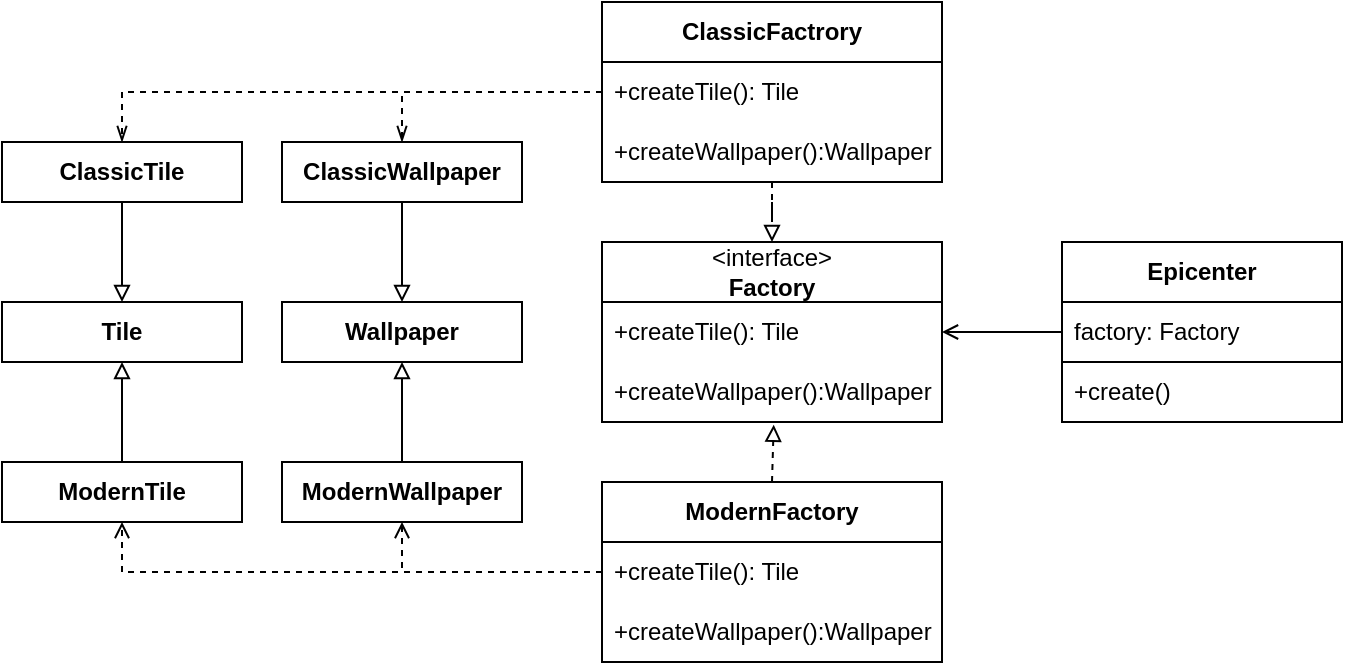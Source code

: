 <mxfile version="22.1.0" type="device">
  <diagram id="C5RBs43oDa-KdzZeNtuy" name="Page-1">
    <mxGraphModel dx="749" dy="482" grid="1" gridSize="10" guides="1" tooltips="1" connect="1" arrows="1" fold="1" page="1" pageScale="1" pageWidth="827" pageHeight="1169" math="0" shadow="0">
      <root>
        <mxCell id="WIyWlLk6GJQsqaUBKTNV-0" />
        <mxCell id="WIyWlLk6GJQsqaUBKTNV-1" parent="WIyWlLk6GJQsqaUBKTNV-0" />
        <mxCell id="Bs4-EYLNniS5a6IQ2-zE-0" value="&lt;b&gt;Wallpaper&lt;/b&gt;" style="rounded=0;whiteSpace=wrap;html=1;" vertex="1" parent="WIyWlLk6GJQsqaUBKTNV-1">
          <mxGeometry x="250" y="340" width="120" height="30" as="geometry" />
        </mxCell>
        <mxCell id="Bs4-EYLNniS5a6IQ2-zE-1" value="&lt;b&gt;Tile&lt;/b&gt;" style="rounded=0;whiteSpace=wrap;html=1;" vertex="1" parent="WIyWlLk6GJQsqaUBKTNV-1">
          <mxGeometry x="110" y="340" width="120" height="30" as="geometry" />
        </mxCell>
        <mxCell id="Bs4-EYLNniS5a6IQ2-zE-2" value="&amp;lt;interface&amp;gt;&lt;br&gt;&lt;b&gt;Factory&lt;/b&gt;" style="swimlane;fontStyle=0;childLayout=stackLayout;horizontal=1;startSize=30;horizontalStack=0;resizeParent=1;resizeParentMax=0;resizeLast=0;collapsible=1;marginBottom=0;whiteSpace=wrap;html=1;" vertex="1" parent="WIyWlLk6GJQsqaUBKTNV-1">
          <mxGeometry x="410" y="310" width="170" height="90" as="geometry" />
        </mxCell>
        <mxCell id="Bs4-EYLNniS5a6IQ2-zE-3" value="+createTile(): Tile" style="text;strokeColor=none;fillColor=none;align=left;verticalAlign=middle;spacingLeft=4;spacingRight=4;overflow=hidden;points=[[0,0.5],[1,0.5]];portConstraint=eastwest;rotatable=0;whiteSpace=wrap;html=1;" vertex="1" parent="Bs4-EYLNniS5a6IQ2-zE-2">
          <mxGeometry y="30" width="170" height="30" as="geometry" />
        </mxCell>
        <mxCell id="Bs4-EYLNniS5a6IQ2-zE-4" value="+createWallpaper():Wallpaper" style="text;strokeColor=none;fillColor=none;align=left;verticalAlign=middle;spacingLeft=4;spacingRight=4;overflow=hidden;points=[[0,0.5],[1,0.5]];portConstraint=eastwest;rotatable=0;whiteSpace=wrap;html=1;" vertex="1" parent="Bs4-EYLNniS5a6IQ2-zE-2">
          <mxGeometry y="60" width="170" height="30" as="geometry" />
        </mxCell>
        <mxCell id="Bs4-EYLNniS5a6IQ2-zE-31" style="edgeStyle=orthogonalEdgeStyle;rounded=0;orthogonalLoop=1;jettySize=auto;html=1;entryX=0.5;entryY=0;entryDx=0;entryDy=0;endArrow=block;endFill=0;dashed=1;" edge="1" parent="WIyWlLk6GJQsqaUBKTNV-1" source="Bs4-EYLNniS5a6IQ2-zE-11" target="Bs4-EYLNniS5a6IQ2-zE-2">
          <mxGeometry relative="1" as="geometry" />
        </mxCell>
        <mxCell id="Bs4-EYLNniS5a6IQ2-zE-11" value="&lt;b&gt;ClassicFactrory&lt;/b&gt;" style="swimlane;fontStyle=0;childLayout=stackLayout;horizontal=1;startSize=30;horizontalStack=0;resizeParent=1;resizeParentMax=0;resizeLast=0;collapsible=1;marginBottom=0;whiteSpace=wrap;html=1;" vertex="1" parent="WIyWlLk6GJQsqaUBKTNV-1">
          <mxGeometry x="410" y="190" width="170" height="90" as="geometry" />
        </mxCell>
        <mxCell id="Bs4-EYLNniS5a6IQ2-zE-12" value="+createTile(): Tile" style="text;strokeColor=none;fillColor=none;align=left;verticalAlign=middle;spacingLeft=4;spacingRight=4;overflow=hidden;points=[[0,0.5],[1,0.5]];portConstraint=eastwest;rotatable=0;whiteSpace=wrap;html=1;" vertex="1" parent="Bs4-EYLNniS5a6IQ2-zE-11">
          <mxGeometry y="30" width="170" height="30" as="geometry" />
        </mxCell>
        <mxCell id="Bs4-EYLNniS5a6IQ2-zE-13" value="+createWallpaper():Wallpaper" style="text;strokeColor=none;fillColor=none;align=left;verticalAlign=middle;spacingLeft=4;spacingRight=4;overflow=hidden;points=[[0,0.5],[1,0.5]];portConstraint=eastwest;rotatable=0;whiteSpace=wrap;html=1;" vertex="1" parent="Bs4-EYLNniS5a6IQ2-zE-11">
          <mxGeometry y="60" width="170" height="30" as="geometry" />
        </mxCell>
        <mxCell id="Bs4-EYLNniS5a6IQ2-zE-14" value="&lt;b&gt;ModernFactory&lt;/b&gt;" style="swimlane;fontStyle=0;childLayout=stackLayout;horizontal=1;startSize=30;horizontalStack=0;resizeParent=1;resizeParentMax=0;resizeLast=0;collapsible=1;marginBottom=0;whiteSpace=wrap;html=1;" vertex="1" parent="WIyWlLk6GJQsqaUBKTNV-1">
          <mxGeometry x="410" y="430" width="170" height="90" as="geometry" />
        </mxCell>
        <mxCell id="Bs4-EYLNniS5a6IQ2-zE-15" value="+createTile(): Tile" style="text;strokeColor=none;fillColor=none;align=left;verticalAlign=middle;spacingLeft=4;spacingRight=4;overflow=hidden;points=[[0,0.5],[1,0.5]];portConstraint=eastwest;rotatable=0;whiteSpace=wrap;html=1;" vertex="1" parent="Bs4-EYLNniS5a6IQ2-zE-14">
          <mxGeometry y="30" width="170" height="30" as="geometry" />
        </mxCell>
        <mxCell id="Bs4-EYLNniS5a6IQ2-zE-16" value="+createWallpaper():Wallpaper" style="text;strokeColor=none;fillColor=none;align=left;verticalAlign=middle;spacingLeft=4;spacingRight=4;overflow=hidden;points=[[0,0.5],[1,0.5]];portConstraint=eastwest;rotatable=0;whiteSpace=wrap;html=1;" vertex="1" parent="Bs4-EYLNniS5a6IQ2-zE-14">
          <mxGeometry y="60" width="170" height="30" as="geometry" />
        </mxCell>
        <mxCell id="Bs4-EYLNniS5a6IQ2-zE-25" style="edgeStyle=orthogonalEdgeStyle;rounded=0;orthogonalLoop=1;jettySize=auto;html=1;exitX=0.5;exitY=1;exitDx=0;exitDy=0;entryX=0.5;entryY=0;entryDx=0;entryDy=0;endArrow=block;endFill=0;" edge="1" parent="WIyWlLk6GJQsqaUBKTNV-1" source="Bs4-EYLNniS5a6IQ2-zE-18" target="Bs4-EYLNniS5a6IQ2-zE-0">
          <mxGeometry relative="1" as="geometry" />
        </mxCell>
        <mxCell id="Bs4-EYLNniS5a6IQ2-zE-18" value="&lt;b&gt;ClassicWallpaper&lt;/b&gt;" style="rounded=0;whiteSpace=wrap;html=1;" vertex="1" parent="WIyWlLk6GJQsqaUBKTNV-1">
          <mxGeometry x="250" y="260" width="120" height="30" as="geometry" />
        </mxCell>
        <mxCell id="Bs4-EYLNniS5a6IQ2-zE-26" style="edgeStyle=orthogonalEdgeStyle;rounded=0;orthogonalLoop=1;jettySize=auto;html=1;exitX=0.5;exitY=1;exitDx=0;exitDy=0;entryX=0.5;entryY=0;entryDx=0;entryDy=0;endArrow=block;endFill=0;" edge="1" parent="WIyWlLk6GJQsqaUBKTNV-1" source="Bs4-EYLNniS5a6IQ2-zE-19" target="Bs4-EYLNniS5a6IQ2-zE-1">
          <mxGeometry relative="1" as="geometry" />
        </mxCell>
        <mxCell id="Bs4-EYLNniS5a6IQ2-zE-19" value="&lt;b&gt;ClassicTile&lt;/b&gt;" style="rounded=0;whiteSpace=wrap;html=1;" vertex="1" parent="WIyWlLk6GJQsqaUBKTNV-1">
          <mxGeometry x="110" y="260" width="120" height="30" as="geometry" />
        </mxCell>
        <mxCell id="Bs4-EYLNniS5a6IQ2-zE-27" style="edgeStyle=orthogonalEdgeStyle;rounded=0;orthogonalLoop=1;jettySize=auto;html=1;exitX=0.5;exitY=0;exitDx=0;exitDy=0;entryX=0.5;entryY=1;entryDx=0;entryDy=0;endArrow=block;endFill=0;" edge="1" parent="WIyWlLk6GJQsqaUBKTNV-1" source="Bs4-EYLNniS5a6IQ2-zE-20" target="Bs4-EYLNniS5a6IQ2-zE-0">
          <mxGeometry relative="1" as="geometry" />
        </mxCell>
        <mxCell id="Bs4-EYLNniS5a6IQ2-zE-20" value="&lt;b&gt;ModernWallpaper&lt;/b&gt;" style="rounded=0;whiteSpace=wrap;html=1;" vertex="1" parent="WIyWlLk6GJQsqaUBKTNV-1">
          <mxGeometry x="250" y="420" width="120" height="30" as="geometry" />
        </mxCell>
        <mxCell id="Bs4-EYLNniS5a6IQ2-zE-28" style="edgeStyle=orthogonalEdgeStyle;rounded=0;orthogonalLoop=1;jettySize=auto;html=1;exitX=0.5;exitY=0;exitDx=0;exitDy=0;entryX=0.5;entryY=1;entryDx=0;entryDy=0;endArrow=block;endFill=0;" edge="1" parent="WIyWlLk6GJQsqaUBKTNV-1" source="Bs4-EYLNniS5a6IQ2-zE-21" target="Bs4-EYLNniS5a6IQ2-zE-1">
          <mxGeometry relative="1" as="geometry" />
        </mxCell>
        <mxCell id="Bs4-EYLNniS5a6IQ2-zE-21" value="&lt;b&gt;ModernTile&lt;/b&gt;" style="rounded=0;whiteSpace=wrap;html=1;" vertex="1" parent="WIyWlLk6GJQsqaUBKTNV-1">
          <mxGeometry x="110" y="420" width="120" height="30" as="geometry" />
        </mxCell>
        <mxCell id="Bs4-EYLNniS5a6IQ2-zE-22" style="edgeStyle=orthogonalEdgeStyle;rounded=0;orthogonalLoop=1;jettySize=auto;html=1;entryX=0.5;entryY=0;entryDx=0;entryDy=0;dashed=1;endArrow=openThin;endFill=0;" edge="1" parent="WIyWlLk6GJQsqaUBKTNV-1" source="Bs4-EYLNniS5a6IQ2-zE-12" target="Bs4-EYLNniS5a6IQ2-zE-18">
          <mxGeometry relative="1" as="geometry" />
        </mxCell>
        <mxCell id="Bs4-EYLNniS5a6IQ2-zE-24" style="edgeStyle=orthogonalEdgeStyle;rounded=0;orthogonalLoop=1;jettySize=auto;html=1;exitX=0;exitY=0.5;exitDx=0;exitDy=0;entryX=0.5;entryY=0;entryDx=0;entryDy=0;dashed=1;endArrow=openThin;endFill=0;" edge="1" parent="WIyWlLk6GJQsqaUBKTNV-1" source="Bs4-EYLNniS5a6IQ2-zE-12" target="Bs4-EYLNniS5a6IQ2-zE-19">
          <mxGeometry relative="1" as="geometry" />
        </mxCell>
        <mxCell id="Bs4-EYLNniS5a6IQ2-zE-29" style="edgeStyle=orthogonalEdgeStyle;rounded=0;orthogonalLoop=1;jettySize=auto;html=1;exitX=0;exitY=0.5;exitDx=0;exitDy=0;entryX=0.5;entryY=1;entryDx=0;entryDy=0;dashed=1;endArrow=open;endFill=0;" edge="1" parent="WIyWlLk6GJQsqaUBKTNV-1" source="Bs4-EYLNniS5a6IQ2-zE-15" target="Bs4-EYLNniS5a6IQ2-zE-20">
          <mxGeometry relative="1" as="geometry" />
        </mxCell>
        <mxCell id="Bs4-EYLNniS5a6IQ2-zE-30" style="edgeStyle=orthogonalEdgeStyle;rounded=0;orthogonalLoop=1;jettySize=auto;html=1;exitX=0;exitY=0.5;exitDx=0;exitDy=0;entryX=0.5;entryY=1;entryDx=0;entryDy=0;dashed=1;endArrow=open;endFill=0;" edge="1" parent="WIyWlLk6GJQsqaUBKTNV-1" source="Bs4-EYLNniS5a6IQ2-zE-15" target="Bs4-EYLNniS5a6IQ2-zE-21">
          <mxGeometry relative="1" as="geometry" />
        </mxCell>
        <mxCell id="Bs4-EYLNniS5a6IQ2-zE-32" style="edgeStyle=orthogonalEdgeStyle;rounded=0;orthogonalLoop=1;jettySize=auto;html=1;exitX=0.5;exitY=0;exitDx=0;exitDy=0;entryX=0.505;entryY=1.045;entryDx=0;entryDy=0;entryPerimeter=0;endArrow=block;endFill=0;dashed=1;" edge="1" parent="WIyWlLk6GJQsqaUBKTNV-1" source="Bs4-EYLNniS5a6IQ2-zE-14" target="Bs4-EYLNniS5a6IQ2-zE-4">
          <mxGeometry relative="1" as="geometry" />
        </mxCell>
        <mxCell id="Bs4-EYLNniS5a6IQ2-zE-43" style="edgeStyle=orthogonalEdgeStyle;rounded=0;orthogonalLoop=1;jettySize=auto;html=1;entryX=1;entryY=0.5;entryDx=0;entryDy=0;endArrow=open;endFill=0;" edge="1" parent="WIyWlLk6GJQsqaUBKTNV-1" source="Bs4-EYLNniS5a6IQ2-zE-39" target="Bs4-EYLNniS5a6IQ2-zE-3">
          <mxGeometry relative="1" as="geometry" />
        </mxCell>
        <mxCell id="Bs4-EYLNniS5a6IQ2-zE-39" value="&lt;b&gt;Epicenter&lt;/b&gt;" style="swimlane;fontStyle=0;childLayout=stackLayout;horizontal=1;startSize=30;horizontalStack=0;resizeParent=1;resizeParentMax=0;resizeLast=0;collapsible=1;marginBottom=0;whiteSpace=wrap;html=1;" vertex="1" parent="WIyWlLk6GJQsqaUBKTNV-1">
          <mxGeometry x="640" y="310" width="140" height="90" as="geometry" />
        </mxCell>
        <mxCell id="Bs4-EYLNniS5a6IQ2-zE-40" value="factory: Factory" style="text;strokeColor=none;fillColor=none;align=left;verticalAlign=middle;spacingLeft=4;spacingRight=4;overflow=hidden;points=[[0,0.5],[1,0.5]];portConstraint=eastwest;rotatable=0;whiteSpace=wrap;html=1;" vertex="1" parent="Bs4-EYLNniS5a6IQ2-zE-39">
          <mxGeometry y="30" width="140" height="30" as="geometry" />
        </mxCell>
        <mxCell id="Bs4-EYLNniS5a6IQ2-zE-41" value="+create()" style="text;strokeColor=default;fillColor=none;align=left;verticalAlign=middle;spacingLeft=4;spacingRight=4;overflow=hidden;points=[[0,0.5],[1,0.5]];portConstraint=eastwest;rotatable=0;whiteSpace=wrap;html=1;" vertex="1" parent="Bs4-EYLNniS5a6IQ2-zE-39">
          <mxGeometry y="60" width="140" height="30" as="geometry" />
        </mxCell>
      </root>
    </mxGraphModel>
  </diagram>
</mxfile>
